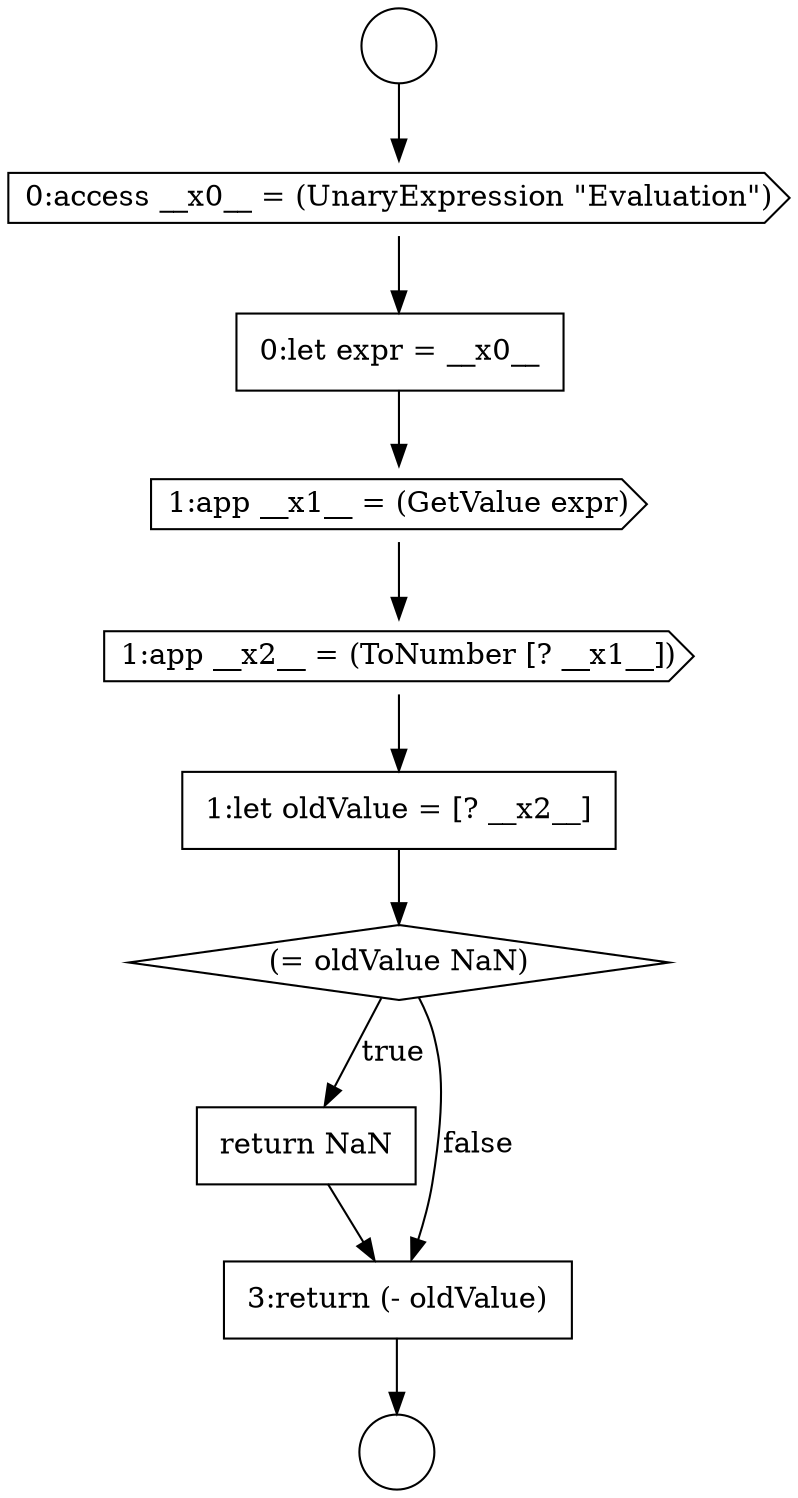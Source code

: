 digraph {
  node4543 [shape=diamond, label=<<font color="black">(= oldValue NaN)</font>> color="black" fillcolor="white" style=filled]
  node4539 [shape=none, margin=0, label=<<font color="black">
    <table border="0" cellborder="1" cellspacing="0" cellpadding="10">
      <tr><td align="left">0:let expr = __x0__</td></tr>
    </table>
  </font>> color="black" fillcolor="white" style=filled]
  node4536 [shape=circle label=" " color="black" fillcolor="white" style=filled]
  node4544 [shape=none, margin=0, label=<<font color="black">
    <table border="0" cellborder="1" cellspacing="0" cellpadding="10">
      <tr><td align="left">return NaN</td></tr>
    </table>
  </font>> color="black" fillcolor="white" style=filled]
  node4545 [shape=none, margin=0, label=<<font color="black">
    <table border="0" cellborder="1" cellspacing="0" cellpadding="10">
      <tr><td align="left">3:return (- oldValue)</td></tr>
    </table>
  </font>> color="black" fillcolor="white" style=filled]
  node4540 [shape=cds, label=<<font color="black">1:app __x1__ = (GetValue expr)</font>> color="black" fillcolor="white" style=filled]
  node4537 [shape=circle label=" " color="black" fillcolor="white" style=filled]
  node4541 [shape=cds, label=<<font color="black">1:app __x2__ = (ToNumber [? __x1__])</font>> color="black" fillcolor="white" style=filled]
  node4538 [shape=cds, label=<<font color="black">0:access __x0__ = (UnaryExpression &quot;Evaluation&quot;)</font>> color="black" fillcolor="white" style=filled]
  node4542 [shape=none, margin=0, label=<<font color="black">
    <table border="0" cellborder="1" cellspacing="0" cellpadding="10">
      <tr><td align="left">1:let oldValue = [? __x2__]</td></tr>
    </table>
  </font>> color="black" fillcolor="white" style=filled]
  node4540 -> node4541 [ color="black"]
  node4543 -> node4544 [label=<<font color="black">true</font>> color="black"]
  node4543 -> node4545 [label=<<font color="black">false</font>> color="black"]
  node4538 -> node4539 [ color="black"]
  node4536 -> node4538 [ color="black"]
  node4541 -> node4542 [ color="black"]
  node4542 -> node4543 [ color="black"]
  node4544 -> node4545 [ color="black"]
  node4545 -> node4537 [ color="black"]
  node4539 -> node4540 [ color="black"]
}
